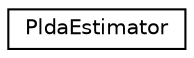 digraph "Graphical Class Hierarchy"
{
  edge [fontname="Helvetica",fontsize="10",labelfontname="Helvetica",labelfontsize="10"];
  node [fontname="Helvetica",fontsize="10",shape=record];
  rankdir="LR";
  Node0 [label="PldaEstimator",height=0.2,width=0.4,color="black", fillcolor="white", style="filled",URL="$classkaldi_1_1PldaEstimator.html"];
}
